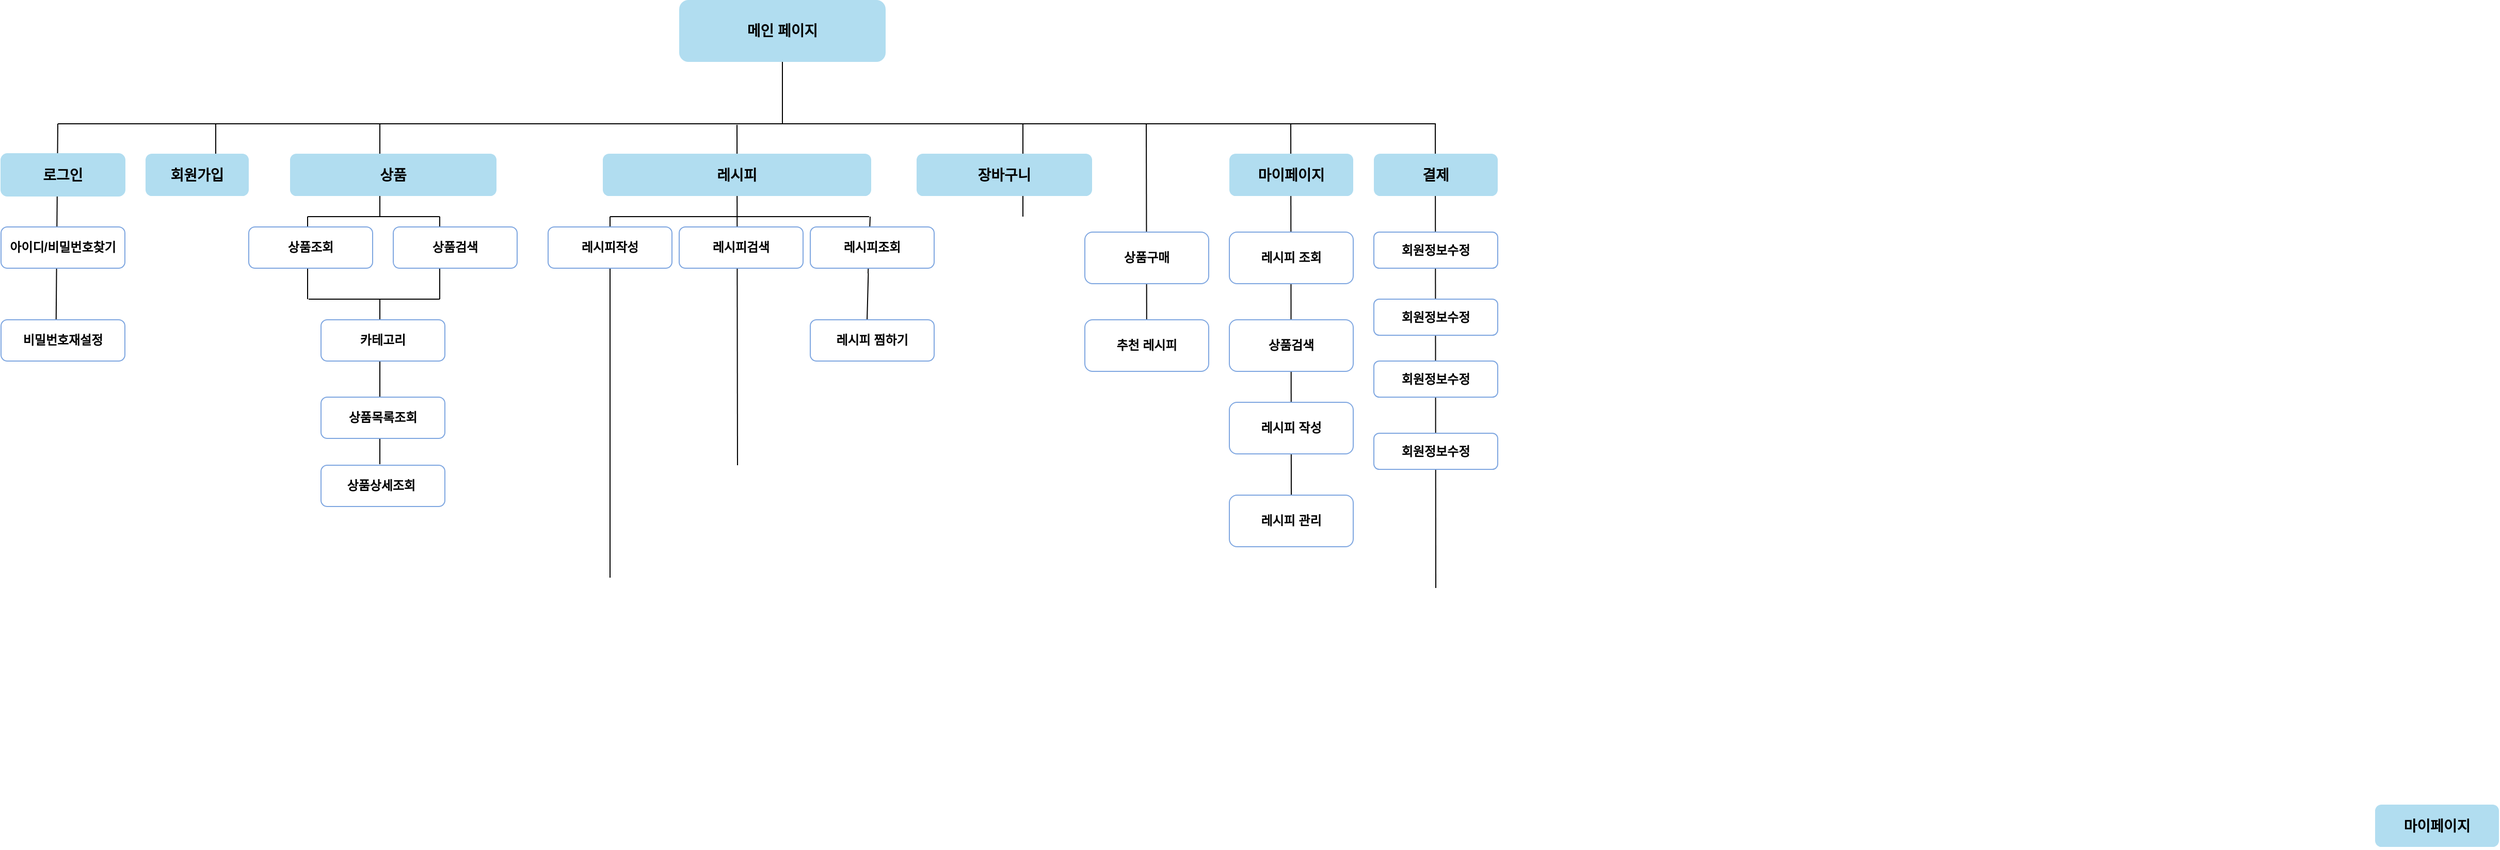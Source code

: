 <mxfile version="23.1.5" type="github">
  <diagram id="prtHgNgQTEPvFCAcTncT" name="Page-1">
    <mxGraphModel dx="1674" dy="746" grid="1" gridSize="10" guides="1" tooltips="1" connect="1" arrows="1" fold="1" page="1" pageScale="1" pageWidth="2339" pageHeight="3300" math="0" shadow="0">
      <root>
        <mxCell id="0" />
        <mxCell id="1" parent="0" />
        <mxCell id="E1q4cWO9czZsZP-2fBdB-1" value="&lt;h3&gt;&lt;font style=&quot;font-size: 14px;&quot;&gt;메인 페이지&lt;/font&gt;&lt;/h3&gt;" style="rounded=1;whiteSpace=wrap;html=1;fillColor=#B1DDF0;strokeColor=none;fontColor=#000000;" parent="1" vertex="1">
          <mxGeometry x="727" y="80" width="200" height="60" as="geometry" />
        </mxCell>
        <mxCell id="E1q4cWO9czZsZP-2fBdB-7" value="" style="endArrow=none;html=1;rounded=0;" parent="1" edge="1">
          <mxGeometry width="50" height="50" relative="1" as="geometry">
            <mxPoint x="125" y="200" as="sourcePoint" />
            <mxPoint x="1460" y="200" as="targetPoint" />
          </mxGeometry>
        </mxCell>
        <mxCell id="E1q4cWO9czZsZP-2fBdB-9" value="" style="endArrow=none;html=1;rounded=0;" parent="1" edge="1">
          <mxGeometry width="50" height="50" relative="1" as="geometry">
            <mxPoint x="827" y="200" as="sourcePoint" />
            <mxPoint x="827" y="140" as="targetPoint" />
          </mxGeometry>
        </mxCell>
        <mxCell id="E1q4cWO9czZsZP-2fBdB-10" value="" style="endArrow=none;html=1;rounded=0;exitX=0.442;exitY=0.967;exitDx=0;exitDy=0;exitPerimeter=0;" parent="1" source="E1q4cWO9czZsZP-2fBdB-39" edge="1">
          <mxGeometry width="50" height="50" relative="1" as="geometry">
            <mxPoint x="125" y="480" as="sourcePoint" />
            <mxPoint x="125" y="200" as="targetPoint" />
          </mxGeometry>
        </mxCell>
        <mxCell id="E1q4cWO9czZsZP-2fBdB-11" value="" style="endArrow=none;html=1;rounded=0;" parent="1" edge="1">
          <mxGeometry width="50" height="50" relative="1" as="geometry">
            <mxPoint x="278" y="260" as="sourcePoint" />
            <mxPoint x="278" y="200" as="targetPoint" />
          </mxGeometry>
        </mxCell>
        <mxCell id="E1q4cWO9czZsZP-2fBdB-19" value="&lt;h3&gt;&lt;font style=&quot;font-size: 14px;&quot;&gt;로그인&lt;/font&gt;&lt;/h3&gt;" style="rounded=1;whiteSpace=wrap;html=1;fillColor=#B1DDF0;strokeColor=#B1DDF0;" parent="1" vertex="1">
          <mxGeometry x="70" y="229" width="120" height="41" as="geometry" />
        </mxCell>
        <mxCell id="E1q4cWO9czZsZP-2fBdB-20" value="&lt;h3 style=&quot;border-color: var(--border-color);&quot;&gt;&lt;span style=&quot;font-size: 14px;&quot;&gt;회원가입&lt;/span&gt;&lt;/h3&gt;" style="rounded=1;whiteSpace=wrap;html=1;fillColor=#B1DDF0;strokeColor=none;" parent="1" vertex="1">
          <mxGeometry x="210" y="229" width="100" height="41" as="geometry" />
        </mxCell>
        <mxCell id="E1q4cWO9czZsZP-2fBdB-34" value="" style="endArrow=none;html=1;rounded=0;exitX=0.5;exitY=1;exitDx=0;exitDy=0;" parent="1" source="E1q4cWO9czZsZP-2fBdB-120" edge="1">
          <mxGeometry width="50" height="50" relative="1" as="geometry">
            <mxPoint x="1180" y="550" as="sourcePoint" />
            <mxPoint x="1179.5" y="200" as="targetPoint" />
          </mxGeometry>
        </mxCell>
        <mxCell id="E1q4cWO9czZsZP-2fBdB-36" value="" style="endArrow=none;html=1;rounded=0;" parent="1" edge="1">
          <mxGeometry width="50" height="50" relative="1" as="geometry">
            <mxPoint x="1320" y="560" as="sourcePoint" />
            <mxPoint x="1319.5" y="200" as="targetPoint" />
          </mxGeometry>
        </mxCell>
        <mxCell id="E1q4cWO9czZsZP-2fBdB-37" value="&lt;h3&gt;&lt;span style=&quot;font-size: 14px;&quot;&gt;마이페이지&lt;/span&gt;&lt;/h3&gt;" style="rounded=1;whiteSpace=wrap;html=1;fillColor=#B1DDF0;strokeColor=none;" parent="1" vertex="1">
          <mxGeometry x="1260" y="229" width="120" height="41" as="geometry" />
        </mxCell>
        <mxCell id="E1q4cWO9czZsZP-2fBdB-38" value="&lt;font style=&quot;font-size: 12px;&quot;&gt;&lt;b&gt;아이디/비밀번호찾기&lt;/b&gt;&lt;/font&gt;" style="rounded=1;whiteSpace=wrap;html=1;strokeColor=#7EA6E0;" parent="1" vertex="1">
          <mxGeometry x="70" y="300" width="120" height="40" as="geometry" />
        </mxCell>
        <mxCell id="E1q4cWO9czZsZP-2fBdB-39" value="&lt;b&gt;비밀번호재설정&lt;/b&gt;" style="rounded=1;whiteSpace=wrap;html=1;strokeColor=#7EA6E0;" parent="1" vertex="1">
          <mxGeometry x="70" y="390" width="120" height="40" as="geometry" />
        </mxCell>
        <mxCell id="E1q4cWO9czZsZP-2fBdB-40" value="" style="endArrow=none;html=1;rounded=0;" parent="1" edge="1">
          <mxGeometry width="50" height="50" relative="1" as="geometry">
            <mxPoint x="1460" y="650" as="sourcePoint" />
            <mxPoint x="1459.5" y="200" as="targetPoint" />
          </mxGeometry>
        </mxCell>
        <mxCell id="E1q4cWO9czZsZP-2fBdB-43" value="" style="endArrow=none;html=1;rounded=0;" parent="1" edge="1">
          <mxGeometry width="50" height="50" relative="1" as="geometry">
            <mxPoint x="437" y="290" as="sourcePoint" />
            <mxPoint x="437" y="200" as="targetPoint" />
          </mxGeometry>
        </mxCell>
        <mxCell id="E1q4cWO9czZsZP-2fBdB-44" value="&lt;h3&gt;&lt;span style=&quot;font-size: 14px;&quot;&gt;상품&lt;/span&gt;&lt;/h3&gt;" style="rounded=1;whiteSpace=wrap;html=1;fillColor=#B1DDF0;strokeColor=none;" parent="1" vertex="1">
          <mxGeometry x="350" y="229" width="200" height="41" as="geometry" />
        </mxCell>
        <mxCell id="E1q4cWO9czZsZP-2fBdB-46" value="" style="endArrow=none;html=1;rounded=0;" parent="1" edge="1">
          <mxGeometry width="50" height="50" relative="1" as="geometry">
            <mxPoint x="367" y="290" as="sourcePoint" />
            <mxPoint x="495" y="290" as="targetPoint" />
          </mxGeometry>
        </mxCell>
        <mxCell id="E1q4cWO9czZsZP-2fBdB-60" value="" style="endArrow=none;html=1;rounded=0;" parent="1" edge="1">
          <mxGeometry width="50" height="50" relative="1" as="geometry">
            <mxPoint x="367" y="370" as="sourcePoint" />
            <mxPoint x="367" y="290" as="targetPoint" />
            <Array as="points">
              <mxPoint x="367" y="370" />
            </Array>
          </mxGeometry>
        </mxCell>
        <mxCell id="E1q4cWO9czZsZP-2fBdB-70" value="" style="endArrow=none;html=1;rounded=0;" parent="1" edge="1" source="dtlimb288gDjcLGbAKey-13">
          <mxGeometry width="50" height="50" relative="1" as="geometry">
            <mxPoint x="660" y="640" as="sourcePoint" />
            <mxPoint x="660" y="290" as="targetPoint" />
            <Array as="points" />
          </mxGeometry>
        </mxCell>
        <mxCell id="E1q4cWO9czZsZP-2fBdB-72" value="&lt;h3&gt;&lt;span style=&quot;font-size: 14px;&quot;&gt;결제&lt;/span&gt;&lt;/h3&gt;" style="rounded=1;whiteSpace=wrap;html=1;fillColor=#B1DDF0;strokeColor=none;" parent="1" vertex="1">
          <mxGeometry x="1400" y="229" width="120" height="41" as="geometry" />
        </mxCell>
        <mxCell id="E1q4cWO9czZsZP-2fBdB-87" value="&lt;h3&gt;&lt;span style=&quot;font-size: 14px;&quot;&gt;마이페이지&lt;/span&gt;&lt;/h3&gt;" style="rounded=1;whiteSpace=wrap;html=1;fillColor=#B1DDF0;strokeColor=none;" parent="1" vertex="1">
          <mxGeometry x="2370" y="860" width="120" height="41" as="geometry" />
        </mxCell>
        <mxCell id="E1q4cWO9czZsZP-2fBdB-95" value="" style="endArrow=none;html=1;rounded=0;" parent="1" edge="1">
          <mxGeometry width="50" height="50" relative="1" as="geometry">
            <mxPoint x="660" y="290" as="sourcePoint" />
            <mxPoint x="911" y="290" as="targetPoint" />
          </mxGeometry>
        </mxCell>
        <mxCell id="E1q4cWO9czZsZP-2fBdB-96" value="" style="endArrow=none;html=1;rounded=0;" parent="1" edge="1">
          <mxGeometry width="50" height="50" relative="1" as="geometry">
            <mxPoint x="783.5" y="531" as="sourcePoint" />
            <mxPoint x="783" y="201" as="targetPoint" />
          </mxGeometry>
        </mxCell>
        <mxCell id="E1q4cWO9czZsZP-2fBdB-97" value="&lt;h3 style=&quot;border-color: var(--border-color);&quot;&gt;레시피&lt;/h3&gt;" style="rounded=1;whiteSpace=wrap;html=1;fillColor=#B1DDF0;strokeColor=none;" parent="1" vertex="1">
          <mxGeometry x="653" y="229" width="260" height="41" as="geometry" />
        </mxCell>
        <mxCell id="E1q4cWO9czZsZP-2fBdB-99" value="" style="endArrow=none;html=1;rounded=0;" parent="1" edge="1">
          <mxGeometry width="50" height="50" relative="1" as="geometry">
            <mxPoint x="1060" y="290" as="sourcePoint" />
            <mxPoint x="1060" y="200" as="targetPoint" />
          </mxGeometry>
        </mxCell>
        <mxCell id="E1q4cWO9czZsZP-2fBdB-100" value="&lt;h3&gt;&lt;span style=&quot;font-size: 14px;&quot;&gt;장바구니&lt;/span&gt;&lt;/h3&gt;" style="rounded=1;whiteSpace=wrap;html=1;fillColor=#B1DDF0;strokeColor=none;" parent="1" vertex="1">
          <mxGeometry x="957" y="229" width="170" height="41" as="geometry" />
        </mxCell>
        <mxCell id="E1q4cWO9czZsZP-2fBdB-119" value="&lt;b&gt;상품구매&lt;/b&gt;" style="rounded=1;whiteSpace=wrap;html=1;strokeColor=#7EA6E0;" parent="1" vertex="1">
          <mxGeometry x="1120" y="305" width="120" height="50" as="geometry" />
        </mxCell>
        <mxCell id="E1q4cWO9czZsZP-2fBdB-120" value="&lt;b&gt;추천 레시피&lt;/b&gt;" style="rounded=1;whiteSpace=wrap;html=1;strokeColor=#7EA6E0;" parent="1" vertex="1">
          <mxGeometry x="1120" y="390" width="120" height="50" as="geometry" />
        </mxCell>
        <mxCell id="E1q4cWO9czZsZP-2fBdB-121" value="&lt;b&gt;레시피 조회&lt;/b&gt;" style="rounded=1;whiteSpace=wrap;html=1;strokeColor=#7EA6E0;" parent="1" vertex="1">
          <mxGeometry x="1260" y="305" width="120" height="50" as="geometry" />
        </mxCell>
        <mxCell id="E1q4cWO9czZsZP-2fBdB-122" value="&lt;b&gt;상품검색&lt;/b&gt;" style="rounded=1;whiteSpace=wrap;html=1;strokeColor=#7EA6E0;" parent="1" vertex="1">
          <mxGeometry x="1260" y="390" width="120" height="50" as="geometry" />
        </mxCell>
        <mxCell id="E1q4cWO9czZsZP-2fBdB-123" value="&lt;b&gt;레시피 작성&lt;/b&gt;" style="rounded=1;whiteSpace=wrap;html=1;strokeColor=#7EA6E0;" parent="1" vertex="1">
          <mxGeometry x="1260" y="470" width="120" height="50" as="geometry" />
        </mxCell>
        <mxCell id="E1q4cWO9czZsZP-2fBdB-124" value="&lt;b&gt;회원정보수정&lt;/b&gt;" style="rounded=1;whiteSpace=wrap;html=1;strokeColor=#7EA6E0;" parent="1" vertex="1">
          <mxGeometry x="1400" y="305" width="120" height="35" as="geometry" />
        </mxCell>
        <mxCell id="E1q4cWO9czZsZP-2fBdB-130" value="&lt;b&gt;레시피 관리&lt;/b&gt;" style="rounded=1;whiteSpace=wrap;html=1;strokeColor=#7EA6E0;fillColor=#FFFFFF;" parent="1" vertex="1">
          <mxGeometry x="1260" y="560" width="120" height="50" as="geometry" />
        </mxCell>
        <mxCell id="KlSo-lFugnyP5eJHimmW-1" value="&lt;b&gt;회원정보수정&lt;/b&gt;" style="rounded=1;whiteSpace=wrap;html=1;strokeColor=#7EA6E0;" parent="1" vertex="1">
          <mxGeometry x="1400" y="370" width="120" height="35" as="geometry" />
        </mxCell>
        <mxCell id="KlSo-lFugnyP5eJHimmW-2" value="&lt;b&gt;회원정보수정&lt;/b&gt;" style="rounded=1;whiteSpace=wrap;html=1;strokeColor=#7EA6E0;" parent="1" vertex="1">
          <mxGeometry x="1400" y="430" width="120" height="35" as="geometry" />
        </mxCell>
        <mxCell id="KlSo-lFugnyP5eJHimmW-3" value="&lt;b&gt;회원정보수정&lt;/b&gt;" style="rounded=1;whiteSpace=wrap;html=1;strokeColor=#7EA6E0;" parent="1" vertex="1">
          <mxGeometry x="1400" y="500" width="120" height="35" as="geometry" />
        </mxCell>
        <mxCell id="KlSo-lFugnyP5eJHimmW-5" value="" style="endArrow=none;html=1;rounded=0;exitX=0.5;exitY=1;exitDx=0;exitDy=0;" parent="1" edge="1">
          <mxGeometry width="50" height="50" relative="1" as="geometry">
            <mxPoint x="910" y="345" as="sourcePoint" />
            <mxPoint x="912" y="290" as="targetPoint" />
            <Array as="points" />
          </mxGeometry>
        </mxCell>
        <mxCell id="KlSo-lFugnyP5eJHimmW-6" value="" style="endArrow=none;html=1;rounded=0;" parent="1" edge="1">
          <mxGeometry width="50" height="50" relative="1" as="geometry">
            <mxPoint x="368" y="370" as="sourcePoint" />
            <mxPoint x="495" y="370" as="targetPoint" />
          </mxGeometry>
        </mxCell>
        <mxCell id="KlSo-lFugnyP5eJHimmW-14" value="&lt;font style=&quot;font-size: 12px;&quot;&gt;&lt;b&gt;상품조회&lt;/b&gt;&lt;/font&gt;" style="rounded=1;whiteSpace=wrap;html=1;strokeColor=#7EA6E0;" parent="1" vertex="1">
          <mxGeometry x="310" y="300" width="120" height="40" as="geometry" />
        </mxCell>
        <mxCell id="KlSo-lFugnyP5eJHimmW-16" value="&lt;b&gt;상품상세조회&amp;nbsp;&lt;/b&gt;" style="rounded=1;whiteSpace=wrap;html=1;strokeColor=#7EA6E0;" parent="1" vertex="1">
          <mxGeometry x="380" y="531" width="120" height="40" as="geometry" />
        </mxCell>
        <mxCell id="dtlimb288gDjcLGbAKey-2" value="" style="endArrow=none;html=1;rounded=0;" edge="1" parent="1">
          <mxGeometry width="50" height="50" relative="1" as="geometry">
            <mxPoint x="495" y="370" as="sourcePoint" />
            <mxPoint x="495" y="290" as="targetPoint" />
          </mxGeometry>
        </mxCell>
        <mxCell id="dtlimb288gDjcLGbAKey-3" value="&lt;b&gt;상품검색&lt;/b&gt;" style="rounded=1;whiteSpace=wrap;html=1;strokeColor=#7EA6E0;" vertex="1" parent="1">
          <mxGeometry x="450" y="300" width="120" height="40" as="geometry" />
        </mxCell>
        <mxCell id="dtlimb288gDjcLGbAKey-8" value="" style="endArrow=none;html=1;rounded=0;" edge="1" parent="1">
          <mxGeometry width="50" height="50" relative="1" as="geometry">
            <mxPoint x="437" y="530" as="sourcePoint" />
            <mxPoint x="437" y="370" as="targetPoint" />
            <Array as="points" />
          </mxGeometry>
        </mxCell>
        <mxCell id="dtlimb288gDjcLGbAKey-10" value="&lt;b&gt;상품목록조회&lt;/b&gt;" style="rounded=1;whiteSpace=wrap;html=1;strokeColor=#7EA6E0;" vertex="1" parent="1">
          <mxGeometry x="380" y="465" width="120" height="40" as="geometry" />
        </mxCell>
        <mxCell id="dtlimb288gDjcLGbAKey-12" value="" style="endArrow=none;html=1;rounded=0;exitX=0.45;exitY=0.975;exitDx=0;exitDy=0;exitPerimeter=0;" edge="1" parent="1" source="dtlimb288gDjcLGbAKey-19">
          <mxGeometry width="50" height="50" relative="1" as="geometry">
            <mxPoint x="910" y="520" as="sourcePoint" />
            <mxPoint x="910.228" y="345" as="targetPoint" />
            <Array as="points" />
          </mxGeometry>
        </mxCell>
        <mxCell id="dtlimb288gDjcLGbAKey-15" value="&lt;b&gt;레시피검색&lt;/b&gt;" style="rounded=1;whiteSpace=wrap;html=1;strokeColor=#7EA6E0;" vertex="1" parent="1">
          <mxGeometry x="727" y="300" width="120" height="40" as="geometry" />
        </mxCell>
        <mxCell id="dtlimb288gDjcLGbAKey-16" value="&lt;b&gt;레시피조회&lt;/b&gt;" style="rounded=1;whiteSpace=wrap;html=1;strokeColor=#7EA6E0;" vertex="1" parent="1">
          <mxGeometry x="854" y="300" width="120" height="40" as="geometry" />
        </mxCell>
        <mxCell id="dtlimb288gDjcLGbAKey-17" value="" style="endArrow=none;html=1;rounded=0;" edge="1" parent="1" target="dtlimb288gDjcLGbAKey-13">
          <mxGeometry width="50" height="50" relative="1" as="geometry">
            <mxPoint x="660" y="640" as="sourcePoint" />
            <mxPoint x="660" y="290" as="targetPoint" />
            <Array as="points" />
          </mxGeometry>
        </mxCell>
        <mxCell id="dtlimb288gDjcLGbAKey-13" value="&lt;b&gt;레시피작성&lt;/b&gt;" style="rounded=1;whiteSpace=wrap;html=1;strokeColor=#7EA6E0;" vertex="1" parent="1">
          <mxGeometry x="600" y="300" width="120" height="40" as="geometry" />
        </mxCell>
        <mxCell id="dtlimb288gDjcLGbAKey-19" value="&lt;b&gt;레시피 찜하기&lt;/b&gt;" style="rounded=1;whiteSpace=wrap;html=1;strokeColor=#7EA6E0;" vertex="1" parent="1">
          <mxGeometry x="854" y="390" width="120" height="40" as="geometry" />
        </mxCell>
        <mxCell id="dtlimb288gDjcLGbAKey-20" value="&lt;b&gt;카테고리&lt;/b&gt;" style="rounded=1;whiteSpace=wrap;html=1;strokeColor=#7EA6E0;" vertex="1" parent="1">
          <mxGeometry x="380" y="390" width="120" height="40" as="geometry" />
        </mxCell>
      </root>
    </mxGraphModel>
  </diagram>
</mxfile>
